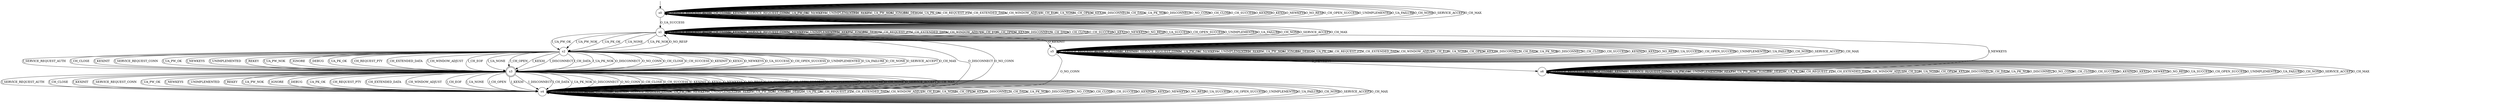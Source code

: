 digraph g {

	s0 [shape="circle" label="s0"];
	s1 [shape="circle" label="s1"];
	s2 [shape="circle" label="s2"];
	s3 [shape="doublecircle" label="s3"];
	s4 [shape="circle" label="s4"];
	s5 [shape="circle" label="s5"];
	s6 [shape="circle" label="s6"];
	s0 -> s0 [label="I_SERVICE_REQUEST_AUTH"];
	s0 -> s0 [label="I_CH_CLOSE"];
	s0 -> s0 [label="I_KEXINIT"];
	s0 -> s0 [label="I_SERVICE_REQUEST_CONN"];
	s0 -> s0 [label="I_UA_PW_OK"];
	s0 -> s0 [label="I_NEWKEYS"];
	s0 -> s0 [label="I_UNIMPLEMENTED"];
	s0 -> s0 [label="I_REKEY"];
	s0 -> s0 [label="I_UA_PW_NOK"];
	s0 -> s0 [label="I_IGNORE"];
	s0 -> s0 [label="I_DEBUG"];
	s0 -> s0 [label="I_UA_PK_OK"];
	s0 -> s0 [label="I_CH_REQUEST_PTY"];
	s0 -> s0 [label="I_CH_EXTENDED_DATA"];
	s0 -> s0 [label="I_CH_WINDOW_ADJUST"];
	s0 -> s0 [label="I_CH_EOF"];
	s0 -> s0 [label="I_UA_NONE"];
	s0 -> s0 [label="I_CH_OPEN"];
	s0 -> s0 [label="I_KEX30"];
	s0 -> s0 [label="I_DISCONNECT"];
	s0 -> s0 [label="I_CH_DATA"];
	s0 -> s0 [label="I_UA_PK_NOK"];
	s0 -> s0 [label="O_DISCONNECT"];
	s0 -> s0 [label="O_NO_CONN"];
	s0 -> s0 [label="O_CH_CLOSE"];
	s0 -> s0 [label="O_CH_SUCCESS"];
	s0 -> s0 [label="O_KEXINIT"];
	s0 -> s0 [label="O_KEX31"];
	s0 -> s0 [label="O_NEWKEYS"];
	s0 -> s0 [label="O_NO_RESP"];
	s0 -> s1 [label="O_UA_SUCCESS"];
	s0 -> s0 [label="O_CH_OPEN_SUCCESS"];
	s0 -> s0 [label="O_UNIMPLEMENTED"];
	s0 -> s0 [label="O_UA_FAILURE"];
	s0 -> s0 [label="O_CH_NONE"];
	s0 -> s0 [label="O_SERVICE_ACCEPT"];
	s0 -> s0 [label="O_CH_MAX"];
	s1 -> s1 [label="I_SERVICE_REQUEST_AUTH"];
	s1 -> s1 [label="I_CH_CLOSE"];
	s1 -> s1 [label="I_KEXINIT"];
	s1 -> s1 [label="I_SERVICE_REQUEST_CONN"];
	s1 -> s2 [label="I_UA_PW_OK"];
	s1 -> s1 [label="I_NEWKEYS"];
	s1 -> s1 [label="I_UNIMPLEMENTED"];
	s1 -> s1 [label="I_REKEY"];
	s1 -> s2 [label="I_UA_PW_NOK"];
	s1 -> s1 [label="I_IGNORE"];
	s1 -> s1 [label="I_DEBUG"];
	s1 -> s2 [label="I_UA_PK_OK"];
	s1 -> s1 [label="I_CH_REQUEST_PTY"];
	s1 -> s1 [label="I_CH_EXTENDED_DATA"];
	s1 -> s1 [label="I_CH_WINDOW_ADJUST"];
	s1 -> s1 [label="I_CH_EOF"];
	s1 -> s2 [label="I_UA_NONE"];
	s1 -> s1 [label="I_CH_OPEN"];
	s1 -> s1 [label="I_KEX30"];
	s1 -> s1 [label="I_DISCONNECT"];
	s1 -> s1 [label="I_CH_DATA"];
	s1 -> s2 [label="I_UA_PK_NOK"];
	s1 -> s4 [label="O_DISCONNECT"];
	s1 -> s4 [label="O_NO_CONN"];
	s1 -> s1 [label="O_CH_CLOSE"];
	s1 -> s1 [label="O_CH_SUCCESS"];
	s1 -> s5 [label="O_KEXINIT"];
	s1 -> s1 [label="O_KEX31"];
	s1 -> s1 [label="O_NEWKEYS"];
	s1 -> s1 [label="O_NO_RESP"];
	s1 -> s1 [label="O_UA_SUCCESS"];
	s1 -> s1 [label="O_CH_OPEN_SUCCESS"];
	s1 -> s1 [label="O_UNIMPLEMENTED"];
	s1 -> s1 [label="O_UA_FAILURE"];
	s1 -> s1 [label="O_CH_NONE"];
	s1 -> s1 [label="O_SERVICE_ACCEPT"];
	s1 -> s1 [label="O_CH_MAX"];
	s2 -> s3 [label="I_SERVICE_REQUEST_AUTH"];
	s2 -> s3 [label="I_CH_CLOSE"];
	s2 -> s3 [label="I_KEXINIT"];
	s2 -> s3 [label="I_SERVICE_REQUEST_CONN"];
	s2 -> s3 [label="I_UA_PW_OK"];
	s2 -> s3 [label="I_NEWKEYS"];
	s2 -> s3 [label="I_UNIMPLEMENTED"];
	s2 -> s3 [label="I_REKEY"];
	s2 -> s3 [label="I_UA_PW_NOK"];
	s2 -> s3 [label="I_IGNORE"];
	s2 -> s3 [label="I_DEBUG"];
	s2 -> s3 [label="I_UA_PK_OK"];
	s2 -> s3 [label="I_CH_REQUEST_PTY"];
	s2 -> s3 [label="I_CH_EXTENDED_DATA"];
	s2 -> s3 [label="I_CH_WINDOW_ADJUST"];
	s2 -> s3 [label="I_CH_EOF"];
	s2 -> s3 [label="I_UA_NONE"];
	s2 -> s3 [label="I_CH_OPEN"];
	s2 -> s3 [label="I_KEX30"];
	s2 -> s3 [label="I_DISCONNECT"];
	s2 -> s3 [label="I_CH_DATA"];
	s2 -> s3 [label="I_UA_PK_NOK"];
	s2 -> s3 [label="O_DISCONNECT"];
	s2 -> s3 [label="O_NO_CONN"];
	s2 -> s3 [label="O_CH_CLOSE"];
	s2 -> s3 [label="O_CH_SUCCESS"];
	s2 -> s3 [label="O_KEXINIT"];
	s2 -> s3 [label="O_KEX31"];
	s2 -> s3 [label="O_NEWKEYS"];
	s2 -> s1 [label="O_NO_RESP"];
	s2 -> s3 [label="O_UA_SUCCESS"];
	s2 -> s3 [label="O_CH_OPEN_SUCCESS"];
	s2 -> s3 [label="O_UNIMPLEMENTED"];
	s2 -> s3 [label="O_UA_FAILURE"];
	s2 -> s3 [label="O_CH_NONE"];
	s2 -> s3 [label="O_SERVICE_ACCEPT"];
	s2 -> s3 [label="O_CH_MAX"];
	s3 -> s4 [label="I_SERVICE_REQUEST_AUTH"];
	s3 -> s4 [label="I_CH_CLOSE"];
	s3 -> s4 [label="I_KEXINIT"];
	s3 -> s4 [label="I_SERVICE_REQUEST_CONN"];
	s3 -> s4 [label="I_UA_PW_OK"];
	s3 -> s4 [label="I_NEWKEYS"];
	s3 -> s4 [label="I_UNIMPLEMENTED"];
	s3 -> s4 [label="I_REKEY"];
	s3 -> s4 [label="I_UA_PW_NOK"];
	s3 -> s4 [label="I_IGNORE"];
	s3 -> s4 [label="I_DEBUG"];
	s3 -> s4 [label="I_UA_PK_OK"];
	s3 -> s4 [label="I_CH_REQUEST_PTY"];
	s3 -> s4 [label="I_CH_EXTENDED_DATA"];
	s3 -> s4 [label="I_CH_WINDOW_ADJUST"];
	s3 -> s4 [label="I_CH_EOF"];
	s3 -> s4 [label="I_UA_NONE"];
	s3 -> s4 [label="I_CH_OPEN"];
	s3 -> s4 [label="I_KEX30"];
	s3 -> s4 [label="I_DISCONNECT"];
	s3 -> s4 [label="I_CH_DATA"];
	s3 -> s4 [label="I_UA_PK_NOK"];
	s3 -> s4 [label="O_DISCONNECT"];
	s3 -> s4 [label="O_NO_CONN"];
	s3 -> s4 [label="O_CH_CLOSE"];
	s3 -> s4 [label="O_CH_SUCCESS"];
	s3 -> s4 [label="O_KEXINIT"];
	s3 -> s4 [label="O_KEX31"];
	s3 -> s4 [label="O_NEWKEYS"];
	s3 -> s4 [label="O_NO_RESP"];
	s3 -> s4 [label="O_UA_SUCCESS"];
	s3 -> s4 [label="O_CH_OPEN_SUCCESS"];
	s3 -> s4 [label="O_UNIMPLEMENTED"];
	s3 -> s4 [label="O_UA_FAILURE"];
	s3 -> s4 [label="O_CH_NONE"];
	s3 -> s4 [label="O_SERVICE_ACCEPT"];
	s3 -> s4 [label="O_CH_MAX"];
	s4 -> s4 [label="I_SERVICE_REQUEST_AUTH"];
	s4 -> s4 [label="I_CH_CLOSE"];
	s4 -> s4 [label="I_KEXINIT"];
	s4 -> s4 [label="I_SERVICE_REQUEST_CONN"];
	s4 -> s4 [label="I_UA_PW_OK"];
	s4 -> s4 [label="I_NEWKEYS"];
	s4 -> s4 [label="I_UNIMPLEMENTED"];
	s4 -> s4 [label="I_REKEY"];
	s4 -> s4 [label="I_UA_PW_NOK"];
	s4 -> s4 [label="I_IGNORE"];
	s4 -> s4 [label="I_DEBUG"];
	s4 -> s4 [label="I_UA_PK_OK"];
	s4 -> s4 [label="I_CH_REQUEST_PTY"];
	s4 -> s4 [label="I_CH_EXTENDED_DATA"];
	s4 -> s4 [label="I_CH_WINDOW_ADJUST"];
	s4 -> s4 [label="I_CH_EOF"];
	s4 -> s4 [label="I_UA_NONE"];
	s4 -> s4 [label="I_CH_OPEN"];
	s4 -> s4 [label="I_KEX30"];
	s4 -> s4 [label="I_DISCONNECT"];
	s4 -> s4 [label="I_CH_DATA"];
	s4 -> s4 [label="I_UA_PK_NOK"];
	s4 -> s4 [label="O_DISCONNECT"];
	s4 -> s4 [label="O_NO_CONN"];
	s4 -> s4 [label="O_CH_CLOSE"];
	s4 -> s4 [label="O_CH_SUCCESS"];
	s4 -> s4 [label="O_KEXINIT"];
	s4 -> s4 [label="O_KEX31"];
	s4 -> s4 [label="O_NEWKEYS"];
	s4 -> s4 [label="O_NO_RESP"];
	s4 -> s4 [label="O_UA_SUCCESS"];
	s4 -> s4 [label="O_CH_OPEN_SUCCESS"];
	s4 -> s4 [label="O_UNIMPLEMENTED"];
	s4 -> s4 [label="O_UA_FAILURE"];
	s4 -> s4 [label="O_CH_NONE"];
	s4 -> s4 [label="O_SERVICE_ACCEPT"];
	s4 -> s4 [label="O_CH_MAX"];
	s5 -> s5 [label="I_SERVICE_REQUEST_AUTH"];
	s5 -> s5 [label="I_CH_CLOSE"];
	s5 -> s5 [label="I_KEXINIT"];
	s5 -> s5 [label="I_SERVICE_REQUEST_CONN"];
	s5 -> s5 [label="I_UA_PW_OK"];
	s5 -> s5 [label="I_NEWKEYS"];
	s5 -> s5 [label="I_UNIMPLEMENTED"];
	s5 -> s5 [label="I_REKEY"];
	s5 -> s5 [label="I_UA_PW_NOK"];
	s5 -> s5 [label="I_IGNORE"];
	s5 -> s5 [label="I_DEBUG"];
	s5 -> s5 [label="I_UA_PK_OK"];
	s5 -> s5 [label="I_CH_REQUEST_PTY"];
	s5 -> s5 [label="I_CH_EXTENDED_DATA"];
	s5 -> s5 [label="I_CH_WINDOW_ADJUST"];
	s5 -> s5 [label="I_CH_EOF"];
	s5 -> s5 [label="I_UA_NONE"];
	s5 -> s5 [label="I_CH_OPEN"];
	s5 -> s5 [label="I_KEX30"];
	s5 -> s5 [label="I_DISCONNECT"];
	s5 -> s5 [label="I_CH_DATA"];
	s5 -> s5 [label="I_UA_PK_NOK"];
	s5 -> s5 [label="O_DISCONNECT"];
	s5 -> s4 [label="O_NO_CONN"];
	s5 -> s5 [label="O_CH_CLOSE"];
	s5 -> s5 [label="O_CH_SUCCESS"];
	s5 -> s5 [label="O_KEXINIT"];
	s5 -> s5 [label="O_KEX31"];
	s5 -> s6 [label="O_NEWKEYS"];
	s5 -> s5 [label="O_NO_RESP"];
	s5 -> s5 [label="O_UA_SUCCESS"];
	s5 -> s5 [label="O_CH_OPEN_SUCCESS"];
	s5 -> s5 [label="O_UNIMPLEMENTED"];
	s5 -> s5 [label="O_UA_FAILURE"];
	s5 -> s5 [label="O_CH_NONE"];
	s5 -> s5 [label="O_SERVICE_ACCEPT"];
	s5 -> s5 [label="O_CH_MAX"];
	s6 -> s6 [label="I_SERVICE_REQUEST_AUTH"];
	s6 -> s6 [label="I_CH_CLOSE"];
	s6 -> s6 [label="I_KEXINIT"];
	s6 -> s6 [label="I_SERVICE_REQUEST_CONN"];
	s6 -> s6 [label="I_UA_PW_OK"];
	s6 -> s1 [label="I_NEWKEYS"];
	s6 -> s6 [label="I_UNIMPLEMENTED"];
	s6 -> s6 [label="I_REKEY"];
	s6 -> s6 [label="I_UA_PW_NOK"];
	s6 -> s6 [label="I_IGNORE"];
	s6 -> s6 [label="I_DEBUG"];
	s6 -> s6 [label="I_UA_PK_OK"];
	s6 -> s6 [label="I_CH_REQUEST_PTY"];
	s6 -> s6 [label="I_CH_EXTENDED_DATA"];
	s6 -> s6 [label="I_CH_WINDOW_ADJUST"];
	s6 -> s6 [label="I_CH_EOF"];
	s6 -> s6 [label="I_UA_NONE"];
	s6 -> s6 [label="I_CH_OPEN"];
	s6 -> s6 [label="I_KEX30"];
	s6 -> s6 [label="I_DISCONNECT"];
	s6 -> s6 [label="I_CH_DATA"];
	s6 -> s6 [label="I_UA_PK_NOK"];
	s6 -> s6 [label="O_DISCONNECT"];
	s6 -> s6 [label="O_NO_CONN"];
	s6 -> s6 [label="O_CH_CLOSE"];
	s6 -> s6 [label="O_CH_SUCCESS"];
	s6 -> s6 [label="O_KEXINIT"];
	s6 -> s6 [label="O_KEX31"];
	s6 -> s6 [label="O_NEWKEYS"];
	s6 -> s6 [label="O_NO_RESP"];
	s6 -> s6 [label="O_UA_SUCCESS"];
	s6 -> s6 [label="O_CH_OPEN_SUCCESS"];
	s6 -> s6 [label="O_UNIMPLEMENTED"];
	s6 -> s6 [label="O_UA_FAILURE"];
	s6 -> s6 [label="O_CH_NONE"];
	s6 -> s6 [label="O_SERVICE_ACCEPT"];
	s6 -> s6 [label="O_CH_MAX"];

__start0 [label="" shape="none" width="0" height="0"];
__start0 -> s0;

}
